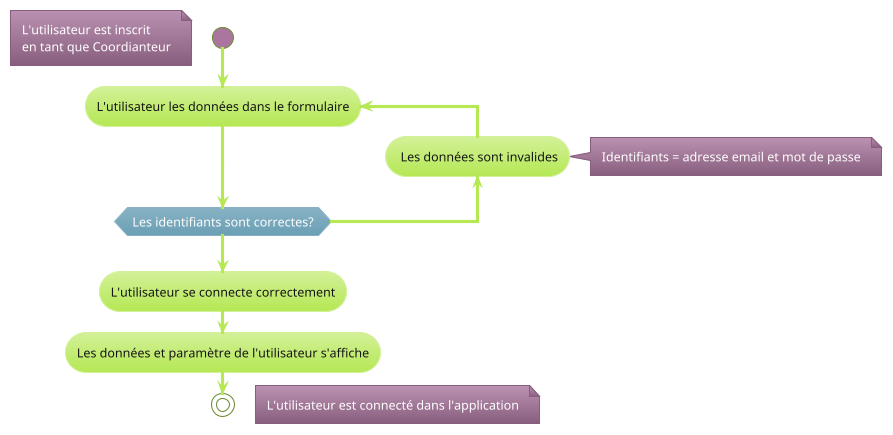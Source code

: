 @startuml
!theme hacker

start
floating note left
L'utilisateur est inscrit
en tant que Coordianteur
end note

repeat :L'utilisateur les données dans le formulaire;

backward: Les données sont invalides;
note right: Identifiants = adresse email et mot de passe
repeat while (Les identifiants sont correctes?) is (Non) not (Oui)

:L'utilisateur se connecte correctement;

:Les données et paramètre de l'utilisateur s'affiche;

stop
floating note right: L'utilisateur est connecté dans l'application

@enduml
